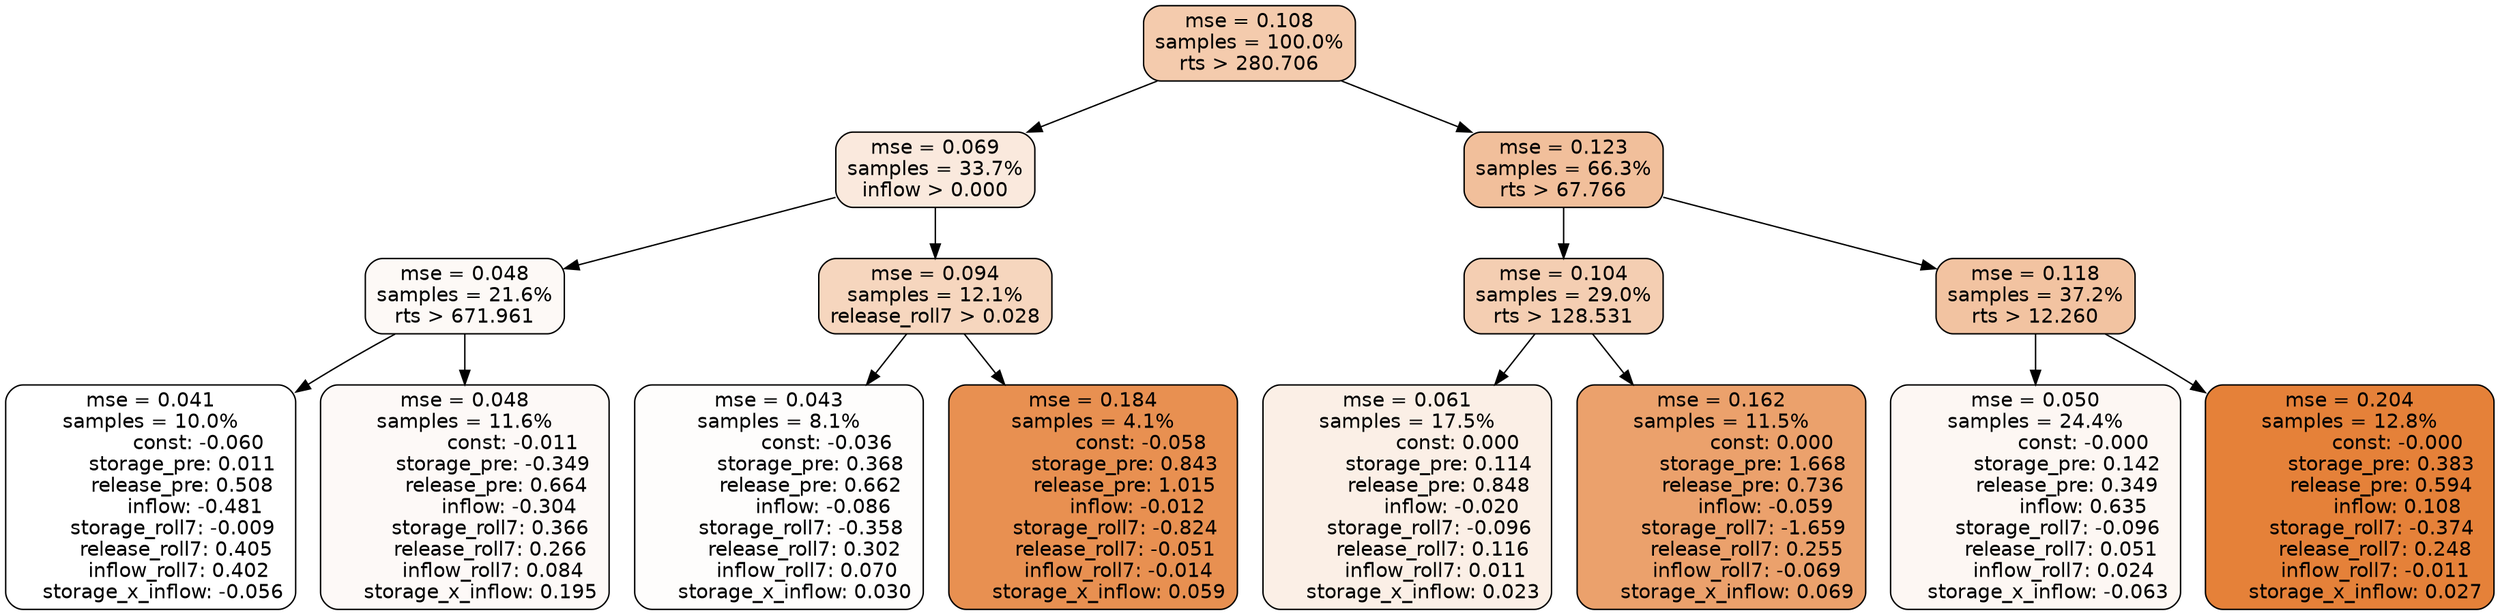 digraph tree {
node [shape=rectangle, style="filled, rounded", color="black", fontname=helvetica] ;
edge [fontname=helvetica] ;
	"0" [label="mse = 0.108
samples = 100.0%
rts > 280.706", fillcolor="#f4cbad"]
	"8" [label="mse = 0.069
samples = 33.7%
inflow > 0.000", fillcolor="#fae9dd"]
	"1" [label="mse = 0.123
samples = 66.3%
rts > 67.766", fillcolor="#f1bf9b"]
	"9" [label="mse = 0.048
samples = 21.6%
rts > 671.961", fillcolor="#fdf9f6"]
	"12" [label="mse = 0.094
samples = 12.1%
release_roll7 > 0.028", fillcolor="#f6d6be"]
	"5" [label="mse = 0.104
samples = 29.0%
rts > 128.531", fillcolor="#f4ceb2"]
	"2" [label="mse = 0.118
samples = 37.2%
rts > 12.260", fillcolor="#f2c3a1"]
	"10" [label="mse = 0.041
samples = 10.0%
               const: -0.060
          storage_pre: 0.011
          release_pre: 0.508
              inflow: -0.481
       storage_roll7: -0.009
        release_roll7: 0.405
         inflow_roll7: 0.402
    storage_x_inflow: -0.056", fillcolor="#ffffff"]
	"11" [label="mse = 0.048
samples = 11.6%
               const: -0.011
         storage_pre: -0.349
          release_pre: 0.664
              inflow: -0.304
        storage_roll7: 0.366
        release_roll7: 0.266
         inflow_roll7: 0.084
     storage_x_inflow: 0.195", fillcolor="#fdf9f7"]
	"13" [label="mse = 0.043
samples = 8.1%
               const: -0.036
          storage_pre: 0.368
          release_pre: 0.662
              inflow: -0.086
       storage_roll7: -0.358
        release_roll7: 0.302
         inflow_roll7: 0.070
     storage_x_inflow: 0.030", fillcolor="#fefdfc"]
	"14" [label="mse = 0.184
samples = 4.1%
               const: -0.058
          storage_pre: 0.843
          release_pre: 1.015
              inflow: -0.012
       storage_roll7: -0.824
       release_roll7: -0.051
        inflow_roll7: -0.014
     storage_x_inflow: 0.059", fillcolor="#e89051"]
	"7" [label="mse = 0.061
samples = 17.5%
                const: 0.000
          storage_pre: 0.114
          release_pre: 0.848
              inflow: -0.020
       storage_roll7: -0.096
        release_roll7: 0.116
         inflow_roll7: 0.011
     storage_x_inflow: 0.023", fillcolor="#fbefe6"]
	"6" [label="mse = 0.162
samples = 11.5%
                const: 0.000
          storage_pre: 1.668
          release_pre: 0.736
              inflow: -0.059
       storage_roll7: -1.659
        release_roll7: 0.255
        inflow_roll7: -0.069
     storage_x_inflow: 0.069", fillcolor="#eba16c"]
	"3" [label="mse = 0.050
samples = 24.4%
               const: -0.000
          storage_pre: 0.142
          release_pre: 0.349
               inflow: 0.635
       storage_roll7: -0.096
        release_roll7: 0.051
         inflow_roll7: 0.024
    storage_x_inflow: -0.063", fillcolor="#fdf7f3"]
	"4" [label="mse = 0.204
samples = 12.8%
               const: -0.000
          storage_pre: 0.383
          release_pre: 0.594
               inflow: 0.108
       storage_roll7: -0.374
        release_roll7: 0.248
        inflow_roll7: -0.011
     storage_x_inflow: 0.027", fillcolor="#e58139"]

	"0" -> "1"
	"0" -> "8"
	"8" -> "9"
	"8" -> "12"
	"1" -> "2"
	"1" -> "5"
	"9" -> "10"
	"9" -> "11"
	"12" -> "13"
	"12" -> "14"
	"5" -> "6"
	"5" -> "7"
	"2" -> "3"
	"2" -> "4"
}